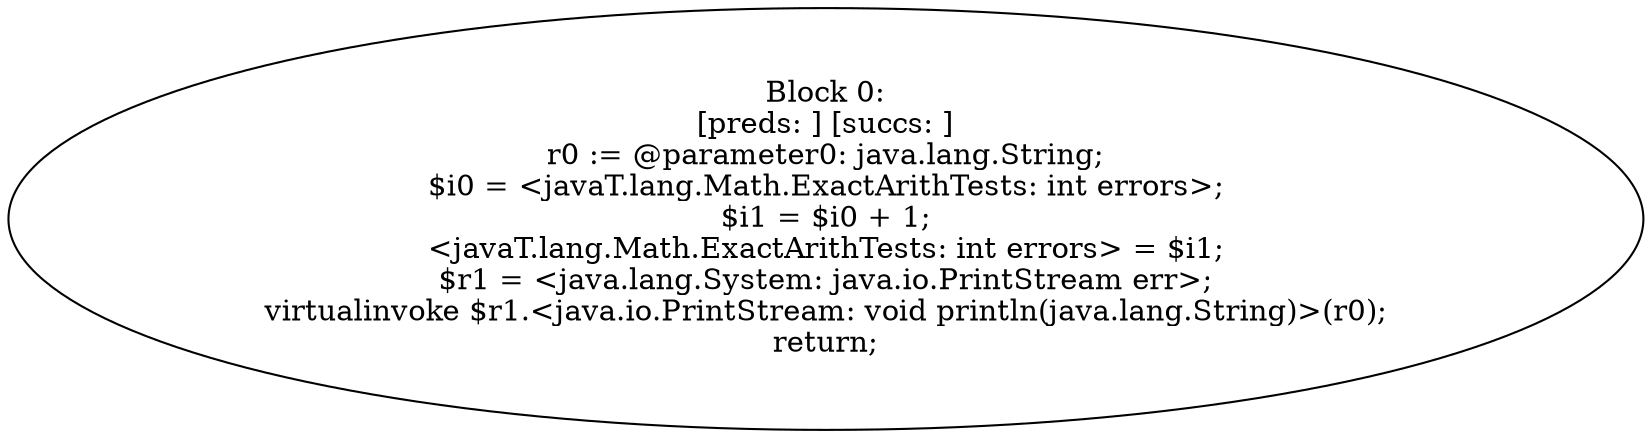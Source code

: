 digraph "unitGraph" {
    "Block 0:
[preds: ] [succs: ]
r0 := @parameter0: java.lang.String;
$i0 = <javaT.lang.Math.ExactArithTests: int errors>;
$i1 = $i0 + 1;
<javaT.lang.Math.ExactArithTests: int errors> = $i1;
$r1 = <java.lang.System: java.io.PrintStream err>;
virtualinvoke $r1.<java.io.PrintStream: void println(java.lang.String)>(r0);
return;
"
}
